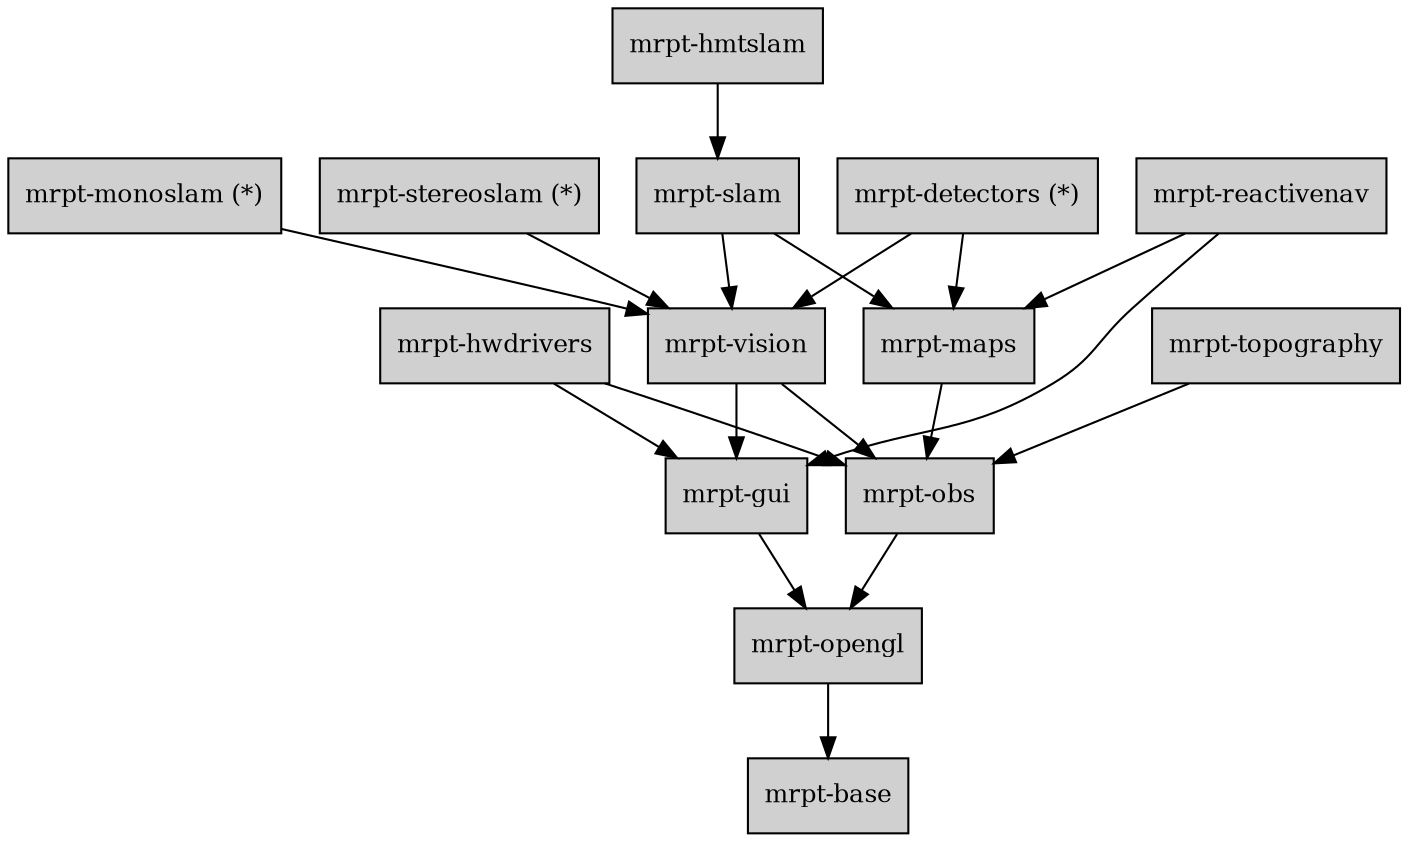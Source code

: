digraph MRPT_LIBS {

	node [shape=box,style=filled, fillcolor="#D0D0D0",fontsize=12];
	
	base 		[label="mrpt-base",URL="mrpt-base.html"];
	opengl 		[label="mrpt-opengl", URL="mrpt-opengl.html"];
	gui 		[label="mrpt-gui",URL="mrpt-gui.html"];
	obs 		[label="mrpt-obs",URL="mrpt-obs.html"];
	hwdrivers 	[label="mrpt-hwdrivers",URL="mrpt-hwdrivers.html"];
	topography 	[label="mrpt-topography",URL="mrpt-topography.html"];
	maps 		[label="mrpt-maps",URL="mrpt-maps.html"];
	vision 		[label="mrpt-vision",URL="mrpt-vision.html"];

	slam 		[label="mrpt-slam",URL="mrpt-slam.html"];
	
	hmtslam		[label="mrpt-hmtslam",URL="mrpt-hmtslam.html"];
	reactivenav	[label="mrpt-reactivenav",URL="mrpt-reactivenav.html"];
	monoslam	[label="mrpt-monoslam (*)",URL="mrpt-monoslam.html"];
	stereoslam	[label="mrpt-stereoslam (*)",URL="mrpt-stereoslam.html"];
	
	detectors	[label="mrpt-detectors (*)",URL="mrpt-detectors.html"];
	
	
	opengl -> base;
	
	obs -> opengl;
	
	gui -> opengl;
	
	hwdrivers -> gui;
	hwdrivers -> obs;
	
	topography -> obs;
	
	vision -> obs;
	vision -> gui;
	
	maps -> obs;

	slam -> maps;
	slam -> vision;
	
	detectors -> vision;
	detectors -> maps;
	
	hmtslam -> slam;
	
	monoslam -> vision;

	stereoslam -> vision;
	
	reactivenav -> maps;
	reactivenav -> gui;
}
